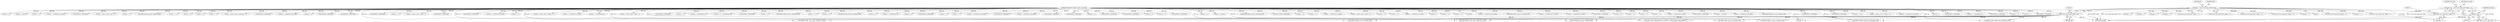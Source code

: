 digraph "0_tcpdump_da6f1a677bfa4476abaeaf9b1afe1c4390f51b41@pointer" {
"1000499" [label="(Call,poll_msg + 1)"];
"1000469" [label="(Call,poll_msg = (const struct pgm_poll *)(pgm + 1))"];
"1000471" [label="(Call,(const struct pgm_poll *)(pgm + 1))"];
"1000126" [label="(Call,pgm = (const struct pgm_header *)bp)"];
"1000128" [label="(Call,(const struct pgm_header *)bp)"];
"1000108" [label="(MethodParameterIn,register const u_char *bp)"];
"1000811" [label="(Call,bp += sizeof(struct in6_addr))"];
"1001886" [label="(Call,addrtostr(bp, nla_buf, sizeof(nla_buf)))"];
"1000433" [label="(Call,bp += sizeof(struct in6_addr))"];
"1000748" [label="(Call,bp += sizeof(struct in_addr))"];
"1001126" [label="(Call,EXTRACT_32BITS(bp))"];
"1000866" [label="(Call,pgm + 1)"];
"1000467" [label="(Block,)"];
"1000717" [label="(Call,pgm + 1)"];
"1000639" [label="(Call,pgm + 1)"];
"1001721" [label="(Call,bp += 4)"];
"1001153" [label="(Call,bp += 2)"];
"1000130" [label="(Identifier,bp)"];
"1001291" [label="(Call,bp += 2)"];
"1001298" [label="(Call,bp += 4)"];
"1000417" [label="(Call,bp += sizeof(struct in_addr))"];
"1001726" [label="(Call,EXTRACT_16BITS(bp))"];
"1001666" [label="(Call,bp += opt_len)"];
"1000560" [label="(Call,bp += sizeof(struct in6_addr))"];
"1001925" [label="(Call,addrtostr6(bp, nla_buf, sizeof(nla_buf)))"];
"1001998" [label="(Call,zmtp1_print_datagram(ndo, bp, EXTRACT_16BITS(&pgm->pgm_length)))"];
"1001217" [label="(Call,EXTRACT_32BITS(bp))"];
"1000555" [label="(Call,addrtostr6(bp, nla_buf, sizeof(nla_buf)))"];
"1001119" [label="(Call,EXTRACT_32BITS(bp))"];
"1001728" [label="(Call,bp += 2+2)"];
"1000676" [label="(Call,pgm + 1)"];
"1000661" [label="(Call,bp = (const u_char *) (odata + 1))"];
"1000764" [label="(Call,bp += sizeof(struct in6_addr))"];
"1000806" [label="(Call,addrtostr6(bp, group_buf, sizeof(group_buf)))"];
"1000949" [label="(Call,bp++)"];
"1001719" [label="(Call,EXTRACT_32BITS(bp))"];
"1000590" [label="(Call,bp += sizeof(uint32_t))"];
"1001528" [label="(Call,EXTRACT_32BITS(bp))"];
"1001530" [label="(Call,bp += 4)"];
"1001020" [label="(Call,bp++)"];
"1001296" [label="(Call,EXTRACT_32BITS(bp))"];
"1001247" [label="(Call,bp += 2)"];
"1001576" [label="(Call,bp += opt_len)"];
"1001488" [label="(Call,bp += 2)"];
"1000497" [label="(Call,(const u_char *) (poll_msg + 1))"];
"1000795" [label="(Call,bp += sizeof(struct in_addr))"];
"1001853" [label="(Call,EXTRACT_16BITS(bp))"];
"1000882" [label="(Call,bp = (const u_char *) (ack + 1))"];
"1001187" [label="(Call,bp += 4)"];
"1000128" [label="(Call,(const struct pgm_header *)bp)"];
"1000126" [label="(Call,pgm = (const struct pgm_header *)bp)"];
"1001373" [label="(Call,addrtostr(bp, nla_buf, sizeof(nla_buf)))"];
"1001342" [label="(Call,bp += 2+2)"];
"1001121" [label="(Call,bp += 4)"];
"1001128" [label="(Call,bp += 4)"];
"1001453" [label="(Call,bp += 2)"];
"1000500" [label="(Identifier,poll_msg)"];
"1000495" [label="(Call,bp = (const u_char *) (poll_msg + 1))"];
"1000588" [label="(Call,EXTRACT_32BITS(bp))"];
"1000864" [label="(Call,(const struct pgm_ack *)(pgm + 1))"];
"1001803" [label="(Call,bp += sizeof(struct in6_addr))"];
"1000499" [label="(Call,poll_msg + 1)"];
"1001114" [label="(Call,bp += 2)"];
"1000108" [label="(MethodParameterIn,register const u_char *bp)"];
"1001185" [label="(Call,EXTRACT_32BITS(bp))"];
"1000601" [label="(Call,EXTRACT_32BITS(bp))"];
"1000759" [label="(Call,addrtostr6(bp, source_buf, sizeof(source_buf)))"];
"1001340" [label="(Call,EXTRACT_16BITS(bp))"];
"1001523" [label="(Call,bp += 2)"];
"1000723" [label="(Call,bp = (const u_char *) (nak + 1))"];
"1001133" [label="(Call,EXTRACT_32BITS(bp))"];
"1000478" [label="(Identifier,poll_msg)"];
"1000743" [label="(Call,addrtostr(bp, source_buf, sizeof(source_buf)))"];
"1001846" [label="(Call,EXTRACT_32BITS(bp))"];
"1001764" [label="(Call,bp += sizeof(struct in_addr))"];
"1001688" [label="(Call,bp += 2)"];
"1000132" [label="(Identifier,ip)"];
"1000539" [label="(Call,addrtostr(bp, nla_buf, sizeof(nla_buf)))"];
"1000698" [label="(Call,bp = (const u_char *) (rdata + 1))"];
"1000637" [label="(Call,(const struct pgm_data *)(pgm + 1))"];
"1000544" [label="(Call,bp += sizeof(struct in_addr))"];
"1000979" [label="(Call,bp += sizeof(uint16_t))"];
"1000412" [label="(Call,addrtostr(bp, nla_buf, sizeof(nla_buf)))"];
"1000392" [label="(Call,bp = (const u_char *) (spm + 1))"];
"1000674" [label="(Call,(const struct pgm_data *)(pgm + 1))"];
"1000928" [label="(Call,bp++)"];
"1001458" [label="(Call,EXTRACT_32BITS(bp))"];
"1000511" [label="(Call,(const struct pgm_polr *)(pgm + 1))"];
"1001305" [label="(Call,bp += 4)"];
"1000577" [label="(Call,bp += sizeof(uint32_t))"];
"1000772" [label="(Call,bp += (2 * sizeof(uint16_t)))"];
"1000965" [label="(Call,EXTRACT_16BITS(bp))"];
"1000513" [label="(Call,pgm + 1)"];
"1001335" [label="(Call,bp += 2)"];
"1001798" [label="(Call,addrtostr6(bp, nla_buf, sizeof(nla_buf)))"];
"1001855" [label="(Call,bp += 2+2)"];
"1001135" [label="(Call,bp += 4)"];
"1001759" [label="(Call,addrtostr(bp, nla_buf, sizeof(nla_buf)))"];
"1001714" [label="(Call,bp += 2)"];
"1000471" [label="(Call,(const struct pgm_poll *)(pgm + 1))"];
"1000603" [label="(Call,bp += sizeof(uint32_t))"];
"1001624" [label="(Call,bp += 2)"];
"1000575" [label="(Call,EXTRACT_32BITS(bp))"];
"1001598" [label="(Call,bp += 2)"];
"1001212" [label="(Call,bp += 2)"];
"1001417" [label="(Call,bp += sizeof(struct in6_addr))"];
"1001493" [label="(Call,EXTRACT_32BITS(bp))"];
"1001930" [label="(Call,bp += sizeof(struct in6_addr))"];
"1000781" [label="(Call,EXTRACT_16BITS(bp))"];
"1001090" [label="(Call,EXTRACT_16BITS(bp))"];
"1000111" [label="(Block,)"];
"1001219" [label="(Call,bp += 4)"];
"1001259" [label="(Call,EXTRACT_32BITS(bp))"];
"1000470" [label="(Identifier,poll_msg)"];
"1001303" [label="(Call,EXTRACT_32BITS(bp))"];
"1000715" [label="(Call,(const struct pgm_nak *)(pgm + 1))"];
"1001254" [label="(Call,bp += 4)"];
"1001092" [label="(Call,bp += 2)"];
"1001252" [label="(Call,EXTRACT_32BITS(bp))"];
"1000386" [label="(Call,pgm + 1)"];
"1000127" [label="(Identifier,pgm)"];
"1000384" [label="(Call,(const struct pgm_spm *)(pgm + 1))"];
"1000790" [label="(Call,addrtostr(bp, group_buf, sizeof(group_buf)))"];
"1001650" [label="(Call,bp += 2)"];
"1001962" [label="(Call,bp += opt_len)"];
"1002020" [label="(MethodReturn,RET)"];
"1001412" [label="(Call,addrtostr6(bp, nla_buf, sizeof(nla_buf)))"];
"1000778" [label="(Call,ND_TCHECK_16BITS(bp))"];
"1001495" [label="(Call,bp += 4)"];
"1001841" [label="(Call,bp += 2)"];
"1001891" [label="(Call,bp += sizeof(struct in_addr))"];
"1000473" [label="(Call,pgm + 1)"];
"1000428" [label="(Call,addrtostr6(bp, nla_buf, sizeof(nla_buf)))"];
"1000519" [label="(Call,bp = (const u_char *) (polr + 1))"];
"1001460" [label="(Call,bp += 4)"];
"1001261" [label="(Call,bp += 4)"];
"1001378" [label="(Call,bp += sizeof(struct in_addr))"];
"1001025" [label="(Call,bp++)"];
"1001558" [label="(Call,bp += 2)"];
"1000469" [label="(Call,poll_msg = (const struct pgm_poll *)(pgm + 1))"];
"1000501" [label="(Literal,1)"];
"1001848" [label="(Call,bp += 4)"];
"1000499" -> "1000497"  [label="AST: "];
"1000499" -> "1000501"  [label="CFG: "];
"1000500" -> "1000499"  [label="AST: "];
"1000501" -> "1000499"  [label="AST: "];
"1000497" -> "1000499"  [label="CFG: "];
"1000499" -> "1002020"  [label="DDG: poll_msg"];
"1000469" -> "1000499"  [label="DDG: poll_msg"];
"1000469" -> "1000467"  [label="AST: "];
"1000469" -> "1000471"  [label="CFG: "];
"1000470" -> "1000469"  [label="AST: "];
"1000471" -> "1000469"  [label="AST: "];
"1000478" -> "1000469"  [label="CFG: "];
"1000469" -> "1002020"  [label="DDG: (const struct pgm_poll *)(pgm + 1)"];
"1000471" -> "1000469"  [label="DDG: pgm + 1"];
"1000469" -> "1000497"  [label="DDG: poll_msg"];
"1000471" -> "1000473"  [label="CFG: "];
"1000472" -> "1000471"  [label="AST: "];
"1000473" -> "1000471"  [label="AST: "];
"1000471" -> "1002020"  [label="DDG: pgm + 1"];
"1000126" -> "1000471"  [label="DDG: pgm"];
"1000126" -> "1000111"  [label="AST: "];
"1000126" -> "1000128"  [label="CFG: "];
"1000127" -> "1000126"  [label="AST: "];
"1000128" -> "1000126"  [label="AST: "];
"1000132" -> "1000126"  [label="CFG: "];
"1000126" -> "1002020"  [label="DDG: pgm"];
"1000126" -> "1002020"  [label="DDG: (const struct pgm_header *)bp"];
"1000128" -> "1000126"  [label="DDG: bp"];
"1000126" -> "1000384"  [label="DDG: pgm"];
"1000126" -> "1000386"  [label="DDG: pgm"];
"1000126" -> "1000473"  [label="DDG: pgm"];
"1000126" -> "1000511"  [label="DDG: pgm"];
"1000126" -> "1000513"  [label="DDG: pgm"];
"1000126" -> "1000637"  [label="DDG: pgm"];
"1000126" -> "1000639"  [label="DDG: pgm"];
"1000126" -> "1000674"  [label="DDG: pgm"];
"1000126" -> "1000676"  [label="DDG: pgm"];
"1000126" -> "1000715"  [label="DDG: pgm"];
"1000126" -> "1000717"  [label="DDG: pgm"];
"1000126" -> "1000864"  [label="DDG: pgm"];
"1000126" -> "1000866"  [label="DDG: pgm"];
"1000128" -> "1000130"  [label="CFG: "];
"1000129" -> "1000128"  [label="AST: "];
"1000130" -> "1000128"  [label="AST: "];
"1000128" -> "1002020"  [label="DDG: bp"];
"1000108" -> "1000128"  [label="DDG: bp"];
"1000128" -> "1000412"  [label="DDG: bp"];
"1000128" -> "1000428"  [label="DDG: bp"];
"1000128" -> "1000539"  [label="DDG: bp"];
"1000128" -> "1000555"  [label="DDG: bp"];
"1000128" -> "1000743"  [label="DDG: bp"];
"1000128" -> "1000759"  [label="DDG: bp"];
"1000128" -> "1000790"  [label="DDG: bp"];
"1000128" -> "1000806"  [label="DDG: bp"];
"1000128" -> "1000928"  [label="DDG: bp"];
"1000128" -> "1001998"  [label="DDG: bp"];
"1000108" -> "1000106"  [label="AST: "];
"1000108" -> "1002020"  [label="DDG: bp"];
"1000108" -> "1000392"  [label="DDG: bp"];
"1000108" -> "1000412"  [label="DDG: bp"];
"1000108" -> "1000417"  [label="DDG: bp"];
"1000108" -> "1000428"  [label="DDG: bp"];
"1000108" -> "1000433"  [label="DDG: bp"];
"1000108" -> "1000495"  [label="DDG: bp"];
"1000108" -> "1000519"  [label="DDG: bp"];
"1000108" -> "1000539"  [label="DDG: bp"];
"1000108" -> "1000544"  [label="DDG: bp"];
"1000108" -> "1000555"  [label="DDG: bp"];
"1000108" -> "1000560"  [label="DDG: bp"];
"1000108" -> "1000575"  [label="DDG: bp"];
"1000108" -> "1000577"  [label="DDG: bp"];
"1000108" -> "1000588"  [label="DDG: bp"];
"1000108" -> "1000590"  [label="DDG: bp"];
"1000108" -> "1000601"  [label="DDG: bp"];
"1000108" -> "1000603"  [label="DDG: bp"];
"1000108" -> "1000661"  [label="DDG: bp"];
"1000108" -> "1000698"  [label="DDG: bp"];
"1000108" -> "1000723"  [label="DDG: bp"];
"1000108" -> "1000743"  [label="DDG: bp"];
"1000108" -> "1000748"  [label="DDG: bp"];
"1000108" -> "1000759"  [label="DDG: bp"];
"1000108" -> "1000764"  [label="DDG: bp"];
"1000108" -> "1000772"  [label="DDG: bp"];
"1000108" -> "1000778"  [label="DDG: bp"];
"1000108" -> "1000781"  [label="DDG: bp"];
"1000108" -> "1000790"  [label="DDG: bp"];
"1000108" -> "1000795"  [label="DDG: bp"];
"1000108" -> "1000806"  [label="DDG: bp"];
"1000108" -> "1000811"  [label="DDG: bp"];
"1000108" -> "1000882"  [label="DDG: bp"];
"1000108" -> "1000928"  [label="DDG: bp"];
"1000108" -> "1000949"  [label="DDG: bp"];
"1000108" -> "1000965"  [label="DDG: bp"];
"1000108" -> "1000979"  [label="DDG: bp"];
"1000108" -> "1001020"  [label="DDG: bp"];
"1000108" -> "1001025"  [label="DDG: bp"];
"1000108" -> "1001090"  [label="DDG: bp"];
"1000108" -> "1001092"  [label="DDG: bp"];
"1000108" -> "1001114"  [label="DDG: bp"];
"1000108" -> "1001119"  [label="DDG: bp"];
"1000108" -> "1001121"  [label="DDG: bp"];
"1000108" -> "1001126"  [label="DDG: bp"];
"1000108" -> "1001128"  [label="DDG: bp"];
"1000108" -> "1001133"  [label="DDG: bp"];
"1000108" -> "1001135"  [label="DDG: bp"];
"1000108" -> "1001153"  [label="DDG: bp"];
"1000108" -> "1001185"  [label="DDG: bp"];
"1000108" -> "1001187"  [label="DDG: bp"];
"1000108" -> "1001212"  [label="DDG: bp"];
"1000108" -> "1001217"  [label="DDG: bp"];
"1000108" -> "1001219"  [label="DDG: bp"];
"1000108" -> "1001247"  [label="DDG: bp"];
"1000108" -> "1001252"  [label="DDG: bp"];
"1000108" -> "1001254"  [label="DDG: bp"];
"1000108" -> "1001259"  [label="DDG: bp"];
"1000108" -> "1001261"  [label="DDG: bp"];
"1000108" -> "1001291"  [label="DDG: bp"];
"1000108" -> "1001296"  [label="DDG: bp"];
"1000108" -> "1001298"  [label="DDG: bp"];
"1000108" -> "1001303"  [label="DDG: bp"];
"1000108" -> "1001305"  [label="DDG: bp"];
"1000108" -> "1001335"  [label="DDG: bp"];
"1000108" -> "1001340"  [label="DDG: bp"];
"1000108" -> "1001342"  [label="DDG: bp"];
"1000108" -> "1001373"  [label="DDG: bp"];
"1000108" -> "1001378"  [label="DDG: bp"];
"1000108" -> "1001412"  [label="DDG: bp"];
"1000108" -> "1001417"  [label="DDG: bp"];
"1000108" -> "1001453"  [label="DDG: bp"];
"1000108" -> "1001458"  [label="DDG: bp"];
"1000108" -> "1001460"  [label="DDG: bp"];
"1000108" -> "1001488"  [label="DDG: bp"];
"1000108" -> "1001493"  [label="DDG: bp"];
"1000108" -> "1001495"  [label="DDG: bp"];
"1000108" -> "1001523"  [label="DDG: bp"];
"1000108" -> "1001528"  [label="DDG: bp"];
"1000108" -> "1001530"  [label="DDG: bp"];
"1000108" -> "1001558"  [label="DDG: bp"];
"1000108" -> "1001576"  [label="DDG: bp"];
"1000108" -> "1001598"  [label="DDG: bp"];
"1000108" -> "1001624"  [label="DDG: bp"];
"1000108" -> "1001650"  [label="DDG: bp"];
"1000108" -> "1001666"  [label="DDG: bp"];
"1000108" -> "1001688"  [label="DDG: bp"];
"1000108" -> "1001714"  [label="DDG: bp"];
"1000108" -> "1001719"  [label="DDG: bp"];
"1000108" -> "1001721"  [label="DDG: bp"];
"1000108" -> "1001726"  [label="DDG: bp"];
"1000108" -> "1001728"  [label="DDG: bp"];
"1000108" -> "1001759"  [label="DDG: bp"];
"1000108" -> "1001764"  [label="DDG: bp"];
"1000108" -> "1001798"  [label="DDG: bp"];
"1000108" -> "1001803"  [label="DDG: bp"];
"1000108" -> "1001841"  [label="DDG: bp"];
"1000108" -> "1001846"  [label="DDG: bp"];
"1000108" -> "1001848"  [label="DDG: bp"];
"1000108" -> "1001853"  [label="DDG: bp"];
"1000108" -> "1001855"  [label="DDG: bp"];
"1000108" -> "1001886"  [label="DDG: bp"];
"1000108" -> "1001891"  [label="DDG: bp"];
"1000108" -> "1001925"  [label="DDG: bp"];
"1000108" -> "1001930"  [label="DDG: bp"];
"1000108" -> "1001962"  [label="DDG: bp"];
"1000108" -> "1001998"  [label="DDG: bp"];
}
